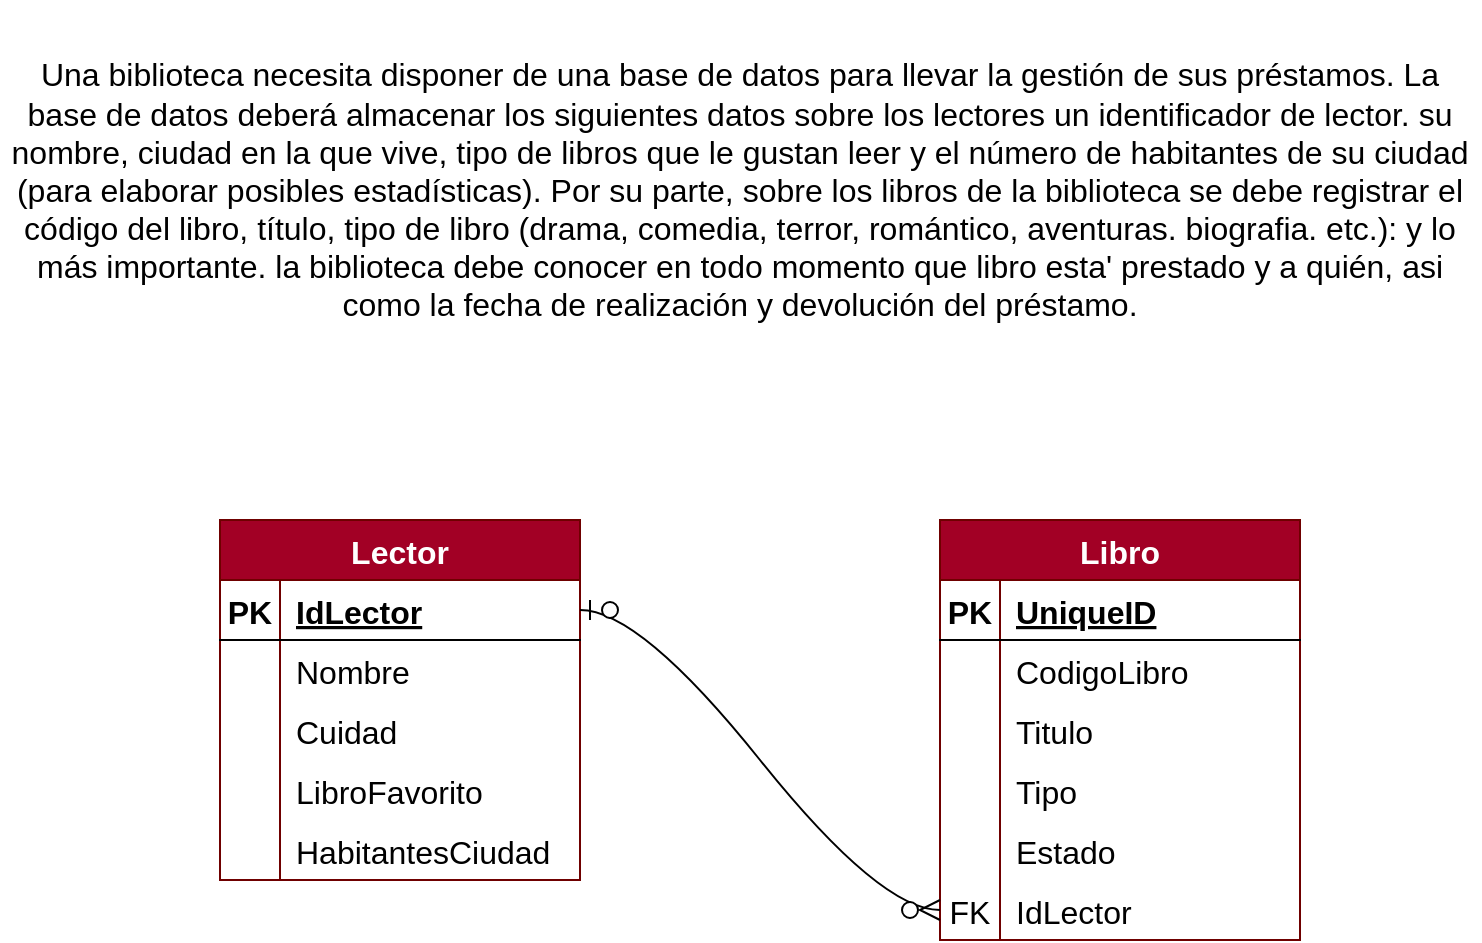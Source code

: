 <mxfile version="20.8.16" type="device"><diagram name="Página-1" id="C5R6J7VFjSTgSFV4Le-4"><mxGraphModel dx="1638" dy="1193" grid="1" gridSize="10" guides="1" tooltips="1" connect="1" arrows="1" fold="1" page="0" pageScale="1" pageWidth="1169" pageHeight="827" math="0" shadow="0"><root><mxCell id="0"/><mxCell id="1" parent="0"/><mxCell id="U82a21oK90AvRRKcDr45-1" value="&lt;p style=&quot;margin: 0px;&quot;&gt;Una biblioteca necesita disponer de una base de datos para llevar la gestión de sus&amp;nbsp;&lt;span style=&quot;background-color: initial;&quot;&gt;préstamos. La base de datos deberá almacenar los siguientes datos sobre los lectores un identificador de lector. su nombre, ciudad en la que vive, tipo de libros que le gustan leer y el número de habitantes de su ciudad (para elaborar posibles estadísticas). Por su parte, sobre los libros de la biblioteca se debe registrar el código del libro, título, tipo de libro (drama, comedia, terror, romántico, aventuras. biografia. etc.): y lo más importante. la biblioteca debe conocer en todo momento que libro esta' prestado y a quién, asi como la fecha de realización y devolución del préstamo.&lt;/span&gt;&lt;/p&gt;" style="text;html=1;strokeColor=none;fillColor=none;align=center;verticalAlign=middle;whiteSpace=wrap;rounded=0;fontSize=16;" vertex="1" parent="1"><mxGeometry x="-300" y="-350" width="740" height="190" as="geometry"/></mxCell><mxCell id="U82a21oK90AvRRKcDr45-2" value="Lector" style="shape=table;startSize=30;container=1;collapsible=1;childLayout=tableLayout;fixedRows=1;rowLines=0;fontStyle=1;align=center;resizeLast=1;fontSize=16;fillColor=#a20025;fontColor=#ffffff;strokeColor=#6F0000;" vertex="1" parent="1"><mxGeometry x="-190" y="-90" width="180" height="180" as="geometry"/></mxCell><mxCell id="U82a21oK90AvRRKcDr45-3" value="" style="shape=tableRow;horizontal=0;startSize=0;swimlaneHead=0;swimlaneBody=0;fillColor=none;collapsible=0;dropTarget=0;points=[[0,0.5],[1,0.5]];portConstraint=eastwest;top=0;left=0;right=0;bottom=1;fontSize=16;" vertex="1" parent="U82a21oK90AvRRKcDr45-2"><mxGeometry y="30" width="180" height="30" as="geometry"/></mxCell><mxCell id="U82a21oK90AvRRKcDr45-4" value="PK" style="shape=partialRectangle;connectable=0;fillColor=none;top=0;left=0;bottom=0;right=0;fontStyle=1;overflow=hidden;fontSize=16;" vertex="1" parent="U82a21oK90AvRRKcDr45-3"><mxGeometry width="30" height="30" as="geometry"><mxRectangle width="30" height="30" as="alternateBounds"/></mxGeometry></mxCell><mxCell id="U82a21oK90AvRRKcDr45-5" value="IdLector" style="shape=partialRectangle;connectable=0;fillColor=none;top=0;left=0;bottom=0;right=0;align=left;spacingLeft=6;fontStyle=5;overflow=hidden;fontSize=16;" vertex="1" parent="U82a21oK90AvRRKcDr45-3"><mxGeometry x="30" width="150" height="30" as="geometry"><mxRectangle width="150" height="30" as="alternateBounds"/></mxGeometry></mxCell><mxCell id="U82a21oK90AvRRKcDr45-6" value="" style="shape=tableRow;horizontal=0;startSize=0;swimlaneHead=0;swimlaneBody=0;fillColor=none;collapsible=0;dropTarget=0;points=[[0,0.5],[1,0.5]];portConstraint=eastwest;top=0;left=0;right=0;bottom=0;fontSize=16;" vertex="1" parent="U82a21oK90AvRRKcDr45-2"><mxGeometry y="60" width="180" height="30" as="geometry"/></mxCell><mxCell id="U82a21oK90AvRRKcDr45-7" value="" style="shape=partialRectangle;connectable=0;fillColor=none;top=0;left=0;bottom=0;right=0;editable=1;overflow=hidden;fontSize=16;" vertex="1" parent="U82a21oK90AvRRKcDr45-6"><mxGeometry width="30" height="30" as="geometry"><mxRectangle width="30" height="30" as="alternateBounds"/></mxGeometry></mxCell><mxCell id="U82a21oK90AvRRKcDr45-8" value="Nombre" style="shape=partialRectangle;connectable=0;fillColor=none;top=0;left=0;bottom=0;right=0;align=left;spacingLeft=6;overflow=hidden;fontSize=16;" vertex="1" parent="U82a21oK90AvRRKcDr45-6"><mxGeometry x="30" width="150" height="30" as="geometry"><mxRectangle width="150" height="30" as="alternateBounds"/></mxGeometry></mxCell><mxCell id="U82a21oK90AvRRKcDr45-9" value="" style="shape=tableRow;horizontal=0;startSize=0;swimlaneHead=0;swimlaneBody=0;fillColor=none;collapsible=0;dropTarget=0;points=[[0,0.5],[1,0.5]];portConstraint=eastwest;top=0;left=0;right=0;bottom=0;fontSize=16;" vertex="1" parent="U82a21oK90AvRRKcDr45-2"><mxGeometry y="90" width="180" height="30" as="geometry"/></mxCell><mxCell id="U82a21oK90AvRRKcDr45-10" value="" style="shape=partialRectangle;connectable=0;fillColor=none;top=0;left=0;bottom=0;right=0;editable=1;overflow=hidden;fontSize=16;" vertex="1" parent="U82a21oK90AvRRKcDr45-9"><mxGeometry width="30" height="30" as="geometry"><mxRectangle width="30" height="30" as="alternateBounds"/></mxGeometry></mxCell><mxCell id="U82a21oK90AvRRKcDr45-11" value="Cuidad" style="shape=partialRectangle;connectable=0;fillColor=none;top=0;left=0;bottom=0;right=0;align=left;spacingLeft=6;overflow=hidden;fontSize=16;" vertex="1" parent="U82a21oK90AvRRKcDr45-9"><mxGeometry x="30" width="150" height="30" as="geometry"><mxRectangle width="150" height="30" as="alternateBounds"/></mxGeometry></mxCell><mxCell id="U82a21oK90AvRRKcDr45-12" value="" style="shape=tableRow;horizontal=0;startSize=0;swimlaneHead=0;swimlaneBody=0;fillColor=none;collapsible=0;dropTarget=0;points=[[0,0.5],[1,0.5]];portConstraint=eastwest;top=0;left=0;right=0;bottom=0;fontSize=16;" vertex="1" parent="U82a21oK90AvRRKcDr45-2"><mxGeometry y="120" width="180" height="30" as="geometry"/></mxCell><mxCell id="U82a21oK90AvRRKcDr45-13" value="" style="shape=partialRectangle;connectable=0;fillColor=none;top=0;left=0;bottom=0;right=0;editable=1;overflow=hidden;fontSize=16;" vertex="1" parent="U82a21oK90AvRRKcDr45-12"><mxGeometry width="30" height="30" as="geometry"><mxRectangle width="30" height="30" as="alternateBounds"/></mxGeometry></mxCell><mxCell id="U82a21oK90AvRRKcDr45-14" value="LibroFavorito" style="shape=partialRectangle;connectable=0;fillColor=none;top=0;left=0;bottom=0;right=0;align=left;spacingLeft=6;overflow=hidden;fontSize=16;" vertex="1" parent="U82a21oK90AvRRKcDr45-12"><mxGeometry x="30" width="150" height="30" as="geometry"><mxRectangle width="150" height="30" as="alternateBounds"/></mxGeometry></mxCell><mxCell id="U82a21oK90AvRRKcDr45-15" value="" style="shape=tableRow;horizontal=0;startSize=0;swimlaneHead=0;swimlaneBody=0;fillColor=none;collapsible=0;dropTarget=0;points=[[0,0.5],[1,0.5]];portConstraint=eastwest;top=0;left=0;right=0;bottom=0;fontSize=16;" vertex="1" parent="U82a21oK90AvRRKcDr45-2"><mxGeometry y="150" width="180" height="30" as="geometry"/></mxCell><mxCell id="U82a21oK90AvRRKcDr45-16" value="" style="shape=partialRectangle;connectable=0;fillColor=none;top=0;left=0;bottom=0;right=0;editable=1;overflow=hidden;fontSize=16;" vertex="1" parent="U82a21oK90AvRRKcDr45-15"><mxGeometry width="30" height="30" as="geometry"><mxRectangle width="30" height="30" as="alternateBounds"/></mxGeometry></mxCell><mxCell id="U82a21oK90AvRRKcDr45-17" value="HabitantesCiudad" style="shape=partialRectangle;connectable=0;fillColor=none;top=0;left=0;bottom=0;right=0;align=left;spacingLeft=6;overflow=hidden;fontSize=16;" vertex="1" parent="U82a21oK90AvRRKcDr45-15"><mxGeometry x="30" width="150" height="30" as="geometry"><mxRectangle width="150" height="30" as="alternateBounds"/></mxGeometry></mxCell><mxCell id="U82a21oK90AvRRKcDr45-18" value="Libro" style="shape=table;startSize=30;container=1;collapsible=1;childLayout=tableLayout;fixedRows=1;rowLines=0;fontStyle=1;align=center;resizeLast=1;fontSize=16;fillColor=#a20025;fontColor=#ffffff;strokeColor=#6F0000;" vertex="1" parent="1"><mxGeometry x="170" y="-90" width="180" height="210" as="geometry"/></mxCell><mxCell id="U82a21oK90AvRRKcDr45-19" value="" style="shape=tableRow;horizontal=0;startSize=0;swimlaneHead=0;swimlaneBody=0;fillColor=none;collapsible=0;dropTarget=0;points=[[0,0.5],[1,0.5]];portConstraint=eastwest;top=0;left=0;right=0;bottom=1;fontSize=16;" vertex="1" parent="U82a21oK90AvRRKcDr45-18"><mxGeometry y="30" width="180" height="30" as="geometry"/></mxCell><mxCell id="U82a21oK90AvRRKcDr45-20" value="PK" style="shape=partialRectangle;connectable=0;fillColor=none;top=0;left=0;bottom=0;right=0;fontStyle=1;overflow=hidden;fontSize=16;" vertex="1" parent="U82a21oK90AvRRKcDr45-19"><mxGeometry width="30" height="30" as="geometry"><mxRectangle width="30" height="30" as="alternateBounds"/></mxGeometry></mxCell><mxCell id="U82a21oK90AvRRKcDr45-21" value="UniqueID" style="shape=partialRectangle;connectable=0;fillColor=none;top=0;left=0;bottom=0;right=0;align=left;spacingLeft=6;fontStyle=5;overflow=hidden;fontSize=16;" vertex="1" parent="U82a21oK90AvRRKcDr45-19"><mxGeometry x="30" width="150" height="30" as="geometry"><mxRectangle width="150" height="30" as="alternateBounds"/></mxGeometry></mxCell><mxCell id="U82a21oK90AvRRKcDr45-22" value="" style="shape=tableRow;horizontal=0;startSize=0;swimlaneHead=0;swimlaneBody=0;fillColor=none;collapsible=0;dropTarget=0;points=[[0,0.5],[1,0.5]];portConstraint=eastwest;top=0;left=0;right=0;bottom=0;fontSize=16;" vertex="1" parent="U82a21oK90AvRRKcDr45-18"><mxGeometry y="60" width="180" height="30" as="geometry"/></mxCell><mxCell id="U82a21oK90AvRRKcDr45-23" value="" style="shape=partialRectangle;connectable=0;fillColor=none;top=0;left=0;bottom=0;right=0;editable=1;overflow=hidden;fontSize=16;" vertex="1" parent="U82a21oK90AvRRKcDr45-22"><mxGeometry width="30" height="30" as="geometry"><mxRectangle width="30" height="30" as="alternateBounds"/></mxGeometry></mxCell><mxCell id="U82a21oK90AvRRKcDr45-24" value="CodigoLibro" style="shape=partialRectangle;connectable=0;fillColor=none;top=0;left=0;bottom=0;right=0;align=left;spacingLeft=6;overflow=hidden;fontSize=16;" vertex="1" parent="U82a21oK90AvRRKcDr45-22"><mxGeometry x="30" width="150" height="30" as="geometry"><mxRectangle width="150" height="30" as="alternateBounds"/></mxGeometry></mxCell><mxCell id="U82a21oK90AvRRKcDr45-25" value="" style="shape=tableRow;horizontal=0;startSize=0;swimlaneHead=0;swimlaneBody=0;fillColor=none;collapsible=0;dropTarget=0;points=[[0,0.5],[1,0.5]];portConstraint=eastwest;top=0;left=0;right=0;bottom=0;fontSize=16;" vertex="1" parent="U82a21oK90AvRRKcDr45-18"><mxGeometry y="90" width="180" height="30" as="geometry"/></mxCell><mxCell id="U82a21oK90AvRRKcDr45-26" value="" style="shape=partialRectangle;connectable=0;fillColor=none;top=0;left=0;bottom=0;right=0;editable=1;overflow=hidden;fontSize=16;" vertex="1" parent="U82a21oK90AvRRKcDr45-25"><mxGeometry width="30" height="30" as="geometry"><mxRectangle width="30" height="30" as="alternateBounds"/></mxGeometry></mxCell><mxCell id="U82a21oK90AvRRKcDr45-27" value="Titulo" style="shape=partialRectangle;connectable=0;fillColor=none;top=0;left=0;bottom=0;right=0;align=left;spacingLeft=6;overflow=hidden;fontSize=16;" vertex="1" parent="U82a21oK90AvRRKcDr45-25"><mxGeometry x="30" width="150" height="30" as="geometry"><mxRectangle width="150" height="30" as="alternateBounds"/></mxGeometry></mxCell><mxCell id="U82a21oK90AvRRKcDr45-28" value="" style="shape=tableRow;horizontal=0;startSize=0;swimlaneHead=0;swimlaneBody=0;fillColor=none;collapsible=0;dropTarget=0;points=[[0,0.5],[1,0.5]];portConstraint=eastwest;top=0;left=0;right=0;bottom=0;fontSize=16;" vertex="1" parent="U82a21oK90AvRRKcDr45-18"><mxGeometry y="120" width="180" height="30" as="geometry"/></mxCell><mxCell id="U82a21oK90AvRRKcDr45-29" value="" style="shape=partialRectangle;connectable=0;fillColor=none;top=0;left=0;bottom=0;right=0;editable=1;overflow=hidden;fontSize=16;" vertex="1" parent="U82a21oK90AvRRKcDr45-28"><mxGeometry width="30" height="30" as="geometry"><mxRectangle width="30" height="30" as="alternateBounds"/></mxGeometry></mxCell><mxCell id="U82a21oK90AvRRKcDr45-30" value="Tipo" style="shape=partialRectangle;connectable=0;fillColor=none;top=0;left=0;bottom=0;right=0;align=left;spacingLeft=6;overflow=hidden;fontSize=16;" vertex="1" parent="U82a21oK90AvRRKcDr45-28"><mxGeometry x="30" width="150" height="30" as="geometry"><mxRectangle width="150" height="30" as="alternateBounds"/></mxGeometry></mxCell><mxCell id="U82a21oK90AvRRKcDr45-31" value="" style="shape=tableRow;horizontal=0;startSize=0;swimlaneHead=0;swimlaneBody=0;fillColor=none;collapsible=0;dropTarget=0;points=[[0,0.5],[1,0.5]];portConstraint=eastwest;top=0;left=0;right=0;bottom=0;fontSize=16;" vertex="1" parent="U82a21oK90AvRRKcDr45-18"><mxGeometry y="150" width="180" height="30" as="geometry"/></mxCell><mxCell id="U82a21oK90AvRRKcDr45-32" value="" style="shape=partialRectangle;connectable=0;fillColor=none;top=0;left=0;bottom=0;right=0;editable=1;overflow=hidden;fontSize=16;" vertex="1" parent="U82a21oK90AvRRKcDr45-31"><mxGeometry width="30" height="30" as="geometry"><mxRectangle width="30" height="30" as="alternateBounds"/></mxGeometry></mxCell><mxCell id="U82a21oK90AvRRKcDr45-33" value="Estado" style="shape=partialRectangle;connectable=0;fillColor=none;top=0;left=0;bottom=0;right=0;align=left;spacingLeft=6;overflow=hidden;fontSize=16;" vertex="1" parent="U82a21oK90AvRRKcDr45-31"><mxGeometry x="30" width="150" height="30" as="geometry"><mxRectangle width="150" height="30" as="alternateBounds"/></mxGeometry></mxCell><mxCell id="U82a21oK90AvRRKcDr45-34" value="" style="shape=tableRow;horizontal=0;startSize=0;swimlaneHead=0;swimlaneBody=0;fillColor=none;collapsible=0;dropTarget=0;points=[[0,0.5],[1,0.5]];portConstraint=eastwest;top=0;left=0;right=0;bottom=0;fontSize=16;" vertex="1" parent="U82a21oK90AvRRKcDr45-18"><mxGeometry y="180" width="180" height="30" as="geometry"/></mxCell><mxCell id="U82a21oK90AvRRKcDr45-35" value="FK" style="shape=partialRectangle;connectable=0;fillColor=none;top=0;left=0;bottom=0;right=0;editable=1;overflow=hidden;fontSize=16;" vertex="1" parent="U82a21oK90AvRRKcDr45-34"><mxGeometry width="30" height="30" as="geometry"><mxRectangle width="30" height="30" as="alternateBounds"/></mxGeometry></mxCell><mxCell id="U82a21oK90AvRRKcDr45-36" value="IdLector" style="shape=partialRectangle;connectable=0;fillColor=none;top=0;left=0;bottom=0;right=0;align=left;spacingLeft=6;overflow=hidden;fontSize=16;" vertex="1" parent="U82a21oK90AvRRKcDr45-34"><mxGeometry x="30" width="150" height="30" as="geometry"><mxRectangle width="150" height="30" as="alternateBounds"/></mxGeometry></mxCell><mxCell id="U82a21oK90AvRRKcDr45-37" value="" style="edgeStyle=entityRelationEdgeStyle;fontSize=12;html=1;endArrow=ERzeroToMany;startArrow=ERzeroToOne;rounded=0;startSize=8;endSize=8;curved=1;exitX=1;exitY=0.5;exitDx=0;exitDy=0;entryX=0;entryY=0.5;entryDx=0;entryDy=0;" edge="1" parent="1" source="U82a21oK90AvRRKcDr45-3" target="U82a21oK90AvRRKcDr45-34"><mxGeometry width="100" height="100" relative="1" as="geometry"><mxPoint x="50" y="80" as="sourcePoint"/><mxPoint x="150" y="-20" as="targetPoint"/></mxGeometry></mxCell></root></mxGraphModel></diagram></mxfile>